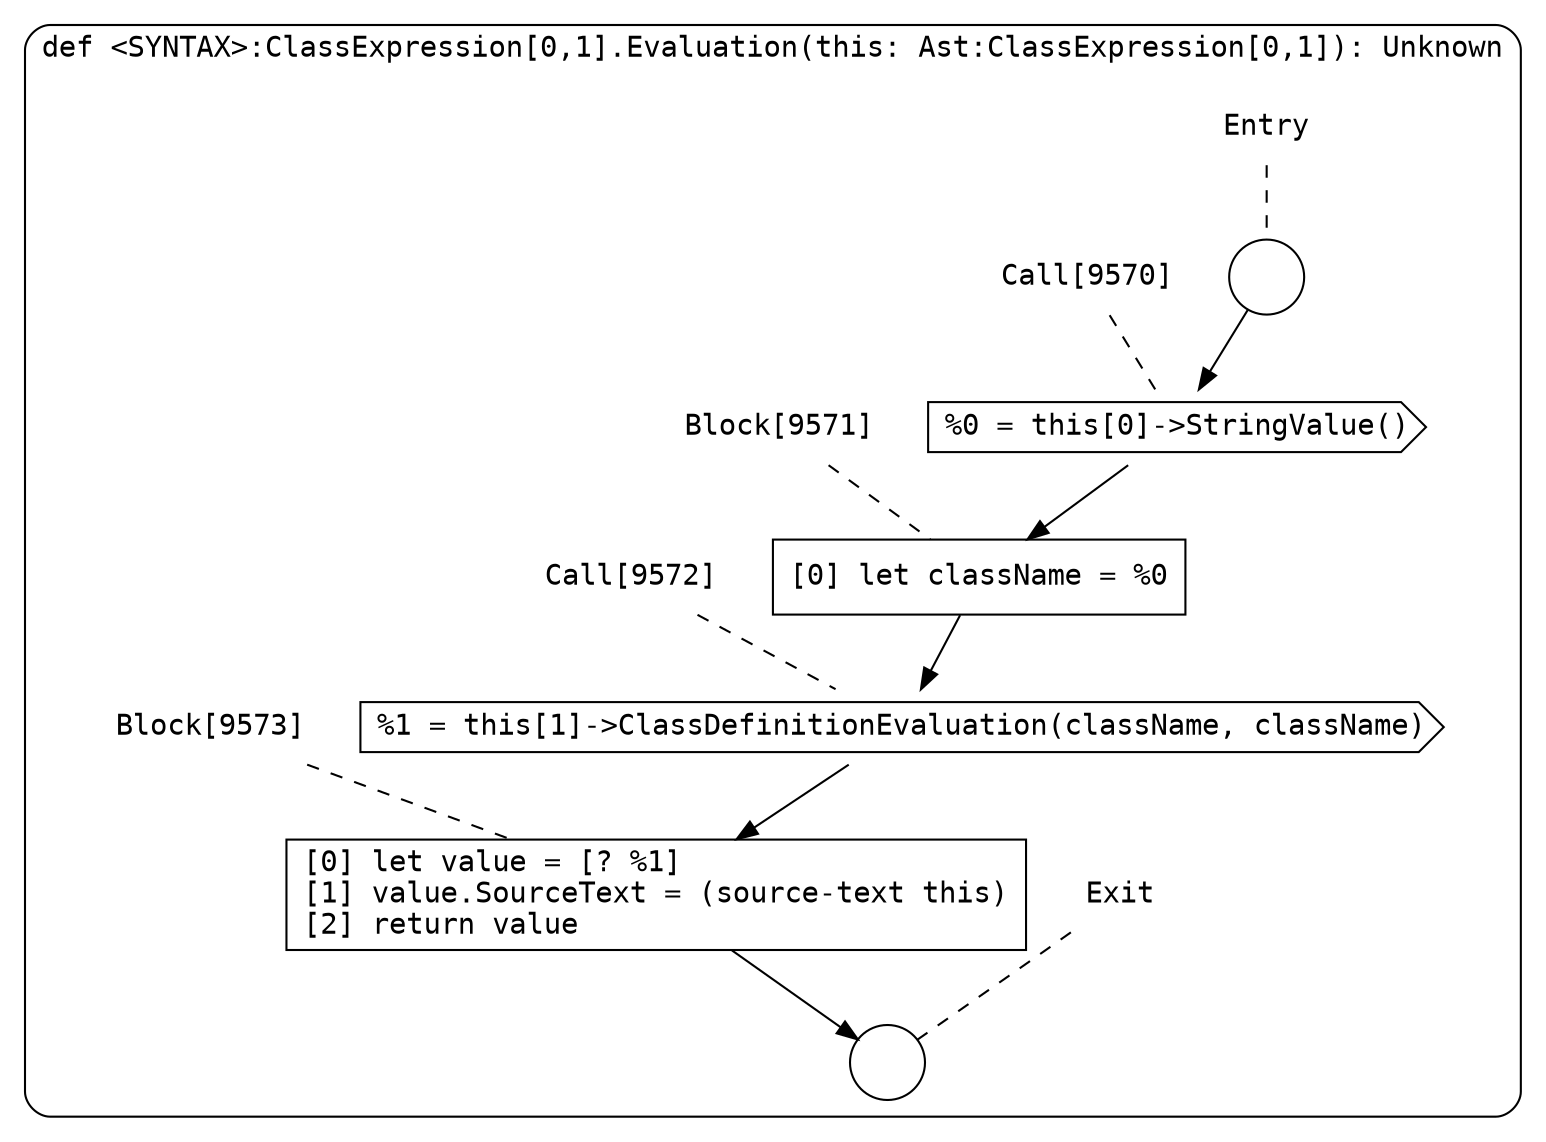 digraph {
  graph [fontname = "Consolas"]
  node [fontname = "Consolas"]
  edge [fontname = "Consolas"]
  subgraph cluster1701 {
    label = "def <SYNTAX>:ClassExpression[0,1].Evaluation(this: Ast:ClassExpression[0,1]): Unknown"
    style = rounded
    cluster1701_entry_name [shape=none, label=<<font color="black">Entry</font>>]
    cluster1701_entry_name -> cluster1701_entry [arrowhead=none, color="black", style=dashed]
    cluster1701_entry [shape=circle label=" " color="black" fillcolor="white" style=filled]
    cluster1701_entry -> node9570 [color="black"]
    cluster1701_exit_name [shape=none, label=<<font color="black">Exit</font>>]
    cluster1701_exit_name -> cluster1701_exit [arrowhead=none, color="black", style=dashed]
    cluster1701_exit [shape=circle label=" " color="black" fillcolor="white" style=filled]
    node9570_name [shape=none, label=<<font color="black">Call[9570]</font>>]
    node9570_name -> node9570 [arrowhead=none, color="black", style=dashed]
    node9570 [shape=cds, label=<<font color="black">%0 = this[0]-&gt;StringValue()</font>> color="black" fillcolor="white", style=filled]
    node9570 -> node9571 [color="black"]
    node9571_name [shape=none, label=<<font color="black">Block[9571]</font>>]
    node9571_name -> node9571 [arrowhead=none, color="black", style=dashed]
    node9571 [shape=box, label=<<font color="black">[0] let className = %0<BR ALIGN="LEFT"/></font>> color="black" fillcolor="white", style=filled]
    node9571 -> node9572 [color="black"]
    node9572_name [shape=none, label=<<font color="black">Call[9572]</font>>]
    node9572_name -> node9572 [arrowhead=none, color="black", style=dashed]
    node9572 [shape=cds, label=<<font color="black">%1 = this[1]-&gt;ClassDefinitionEvaluation(className, className)</font>> color="black" fillcolor="white", style=filled]
    node9572 -> node9573 [color="black"]
    node9573_name [shape=none, label=<<font color="black">Block[9573]</font>>]
    node9573_name -> node9573 [arrowhead=none, color="black", style=dashed]
    node9573 [shape=box, label=<<font color="black">[0] let value = [? %1]<BR ALIGN="LEFT"/>[1] value.SourceText = (source-text this)<BR ALIGN="LEFT"/>[2] return value<BR ALIGN="LEFT"/></font>> color="black" fillcolor="white", style=filled]
    node9573 -> cluster1701_exit [color="black"]
  }
}